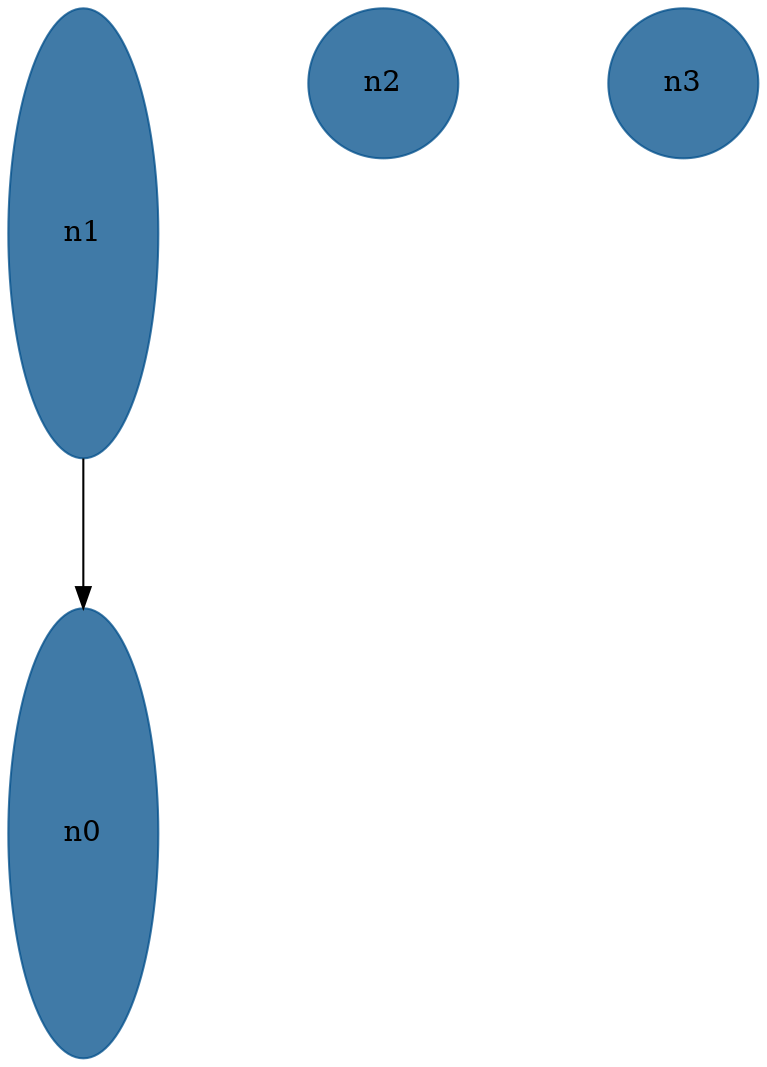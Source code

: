 //do not use DOT to generate pdf use NEATO or FDP
digraph{
layout="neato";
splines="ortho";
n1[shape="ellipse", style="filled", color="#004E8ABF", pos="0,7!", height="3", width="1"];
n1 -> n0;
n2[shape="ellipse", style="filled", color="#004E8ABF", pos="2,8!", height="1", width="1"];
n3[shape="ellipse", style="filled", color="#004E8ABF", pos="4,8!", height="1", width="1"];
n0[shape="ellipse", style="filled", color="#004E8ABF", pos="0,3!", height="3", width="1"];
}